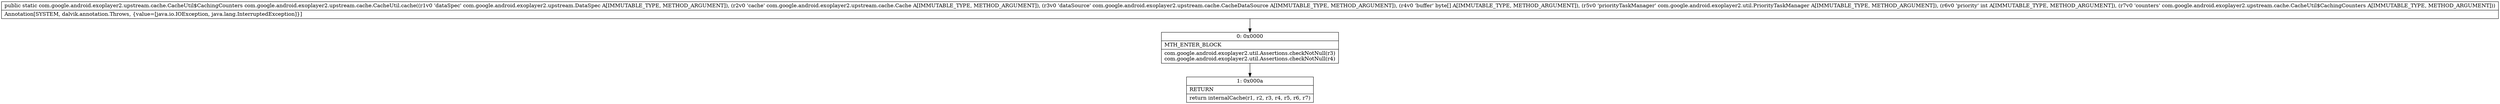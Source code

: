 digraph "CFG forcom.google.android.exoplayer2.upstream.cache.CacheUtil.cache(Lcom\/google\/android\/exoplayer2\/upstream\/DataSpec;Lcom\/google\/android\/exoplayer2\/upstream\/cache\/Cache;Lcom\/google\/android\/exoplayer2\/upstream\/cache\/CacheDataSource;[BLcom\/google\/android\/exoplayer2\/util\/PriorityTaskManager;ILcom\/google\/android\/exoplayer2\/upstream\/cache\/CacheUtil$CachingCounters;)Lcom\/google\/android\/exoplayer2\/upstream\/cache\/CacheUtil$CachingCounters;" {
Node_0 [shape=record,label="{0\:\ 0x0000|MTH_ENTER_BLOCK\l|com.google.android.exoplayer2.util.Assertions.checkNotNull(r3)\lcom.google.android.exoplayer2.util.Assertions.checkNotNull(r4)\l}"];
Node_1 [shape=record,label="{1\:\ 0x000a|RETURN\l|return internalCache(r1, r2, r3, r4, r5, r6, r7)\l}"];
MethodNode[shape=record,label="{public static com.google.android.exoplayer2.upstream.cache.CacheUtil$CachingCounters com.google.android.exoplayer2.upstream.cache.CacheUtil.cache((r1v0 'dataSpec' com.google.android.exoplayer2.upstream.DataSpec A[IMMUTABLE_TYPE, METHOD_ARGUMENT]), (r2v0 'cache' com.google.android.exoplayer2.upstream.cache.Cache A[IMMUTABLE_TYPE, METHOD_ARGUMENT]), (r3v0 'dataSource' com.google.android.exoplayer2.upstream.cache.CacheDataSource A[IMMUTABLE_TYPE, METHOD_ARGUMENT]), (r4v0 'buffer' byte[] A[IMMUTABLE_TYPE, METHOD_ARGUMENT]), (r5v0 'priorityTaskManager' com.google.android.exoplayer2.util.PriorityTaskManager A[IMMUTABLE_TYPE, METHOD_ARGUMENT]), (r6v0 'priority' int A[IMMUTABLE_TYPE, METHOD_ARGUMENT]), (r7v0 'counters' com.google.android.exoplayer2.upstream.cache.CacheUtil$CachingCounters A[IMMUTABLE_TYPE, METHOD_ARGUMENT]))  | Annotation[SYSTEM, dalvik.annotation.Throws, \{value=[java.io.IOException, java.lang.InterruptedException]\}]\l}"];
MethodNode -> Node_0;
Node_0 -> Node_1;
}

